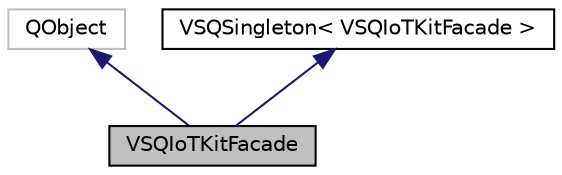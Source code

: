 digraph "VSQIoTKitFacade"
{
 // LATEX_PDF_SIZE
  edge [fontname="Helvetica",fontsize="10",labelfontname="Helvetica",labelfontsize="10"];
  node [fontname="Helvetica",fontsize="10",shape=record];
  Node1 [label="VSQIoTKitFacade",height=0.2,width=0.4,color="black", fillcolor="grey75", style="filled", fontcolor="black",tooltip="Facade pattern for Virgil IoTKit Qt integration."];
  Node2 -> Node1 [dir="back",color="midnightblue",fontsize="10",style="solid",fontname="Helvetica"];
  Node2 [label="QObject",height=0.2,width=0.4,color="grey75", fillcolor="white", style="filled",tooltip=" "];
  Node3 -> Node1 [dir="back",color="midnightblue",fontsize="10",style="solid",fontname="Helvetica"];
  Node3 [label="VSQSingleton\< VSQIoTKitFacade \>",height=0.2,width=0.4,color="black", fillcolor="white", style="filled",URL="$class_v_s_q_singleton.html",tooltip=" "];
}
